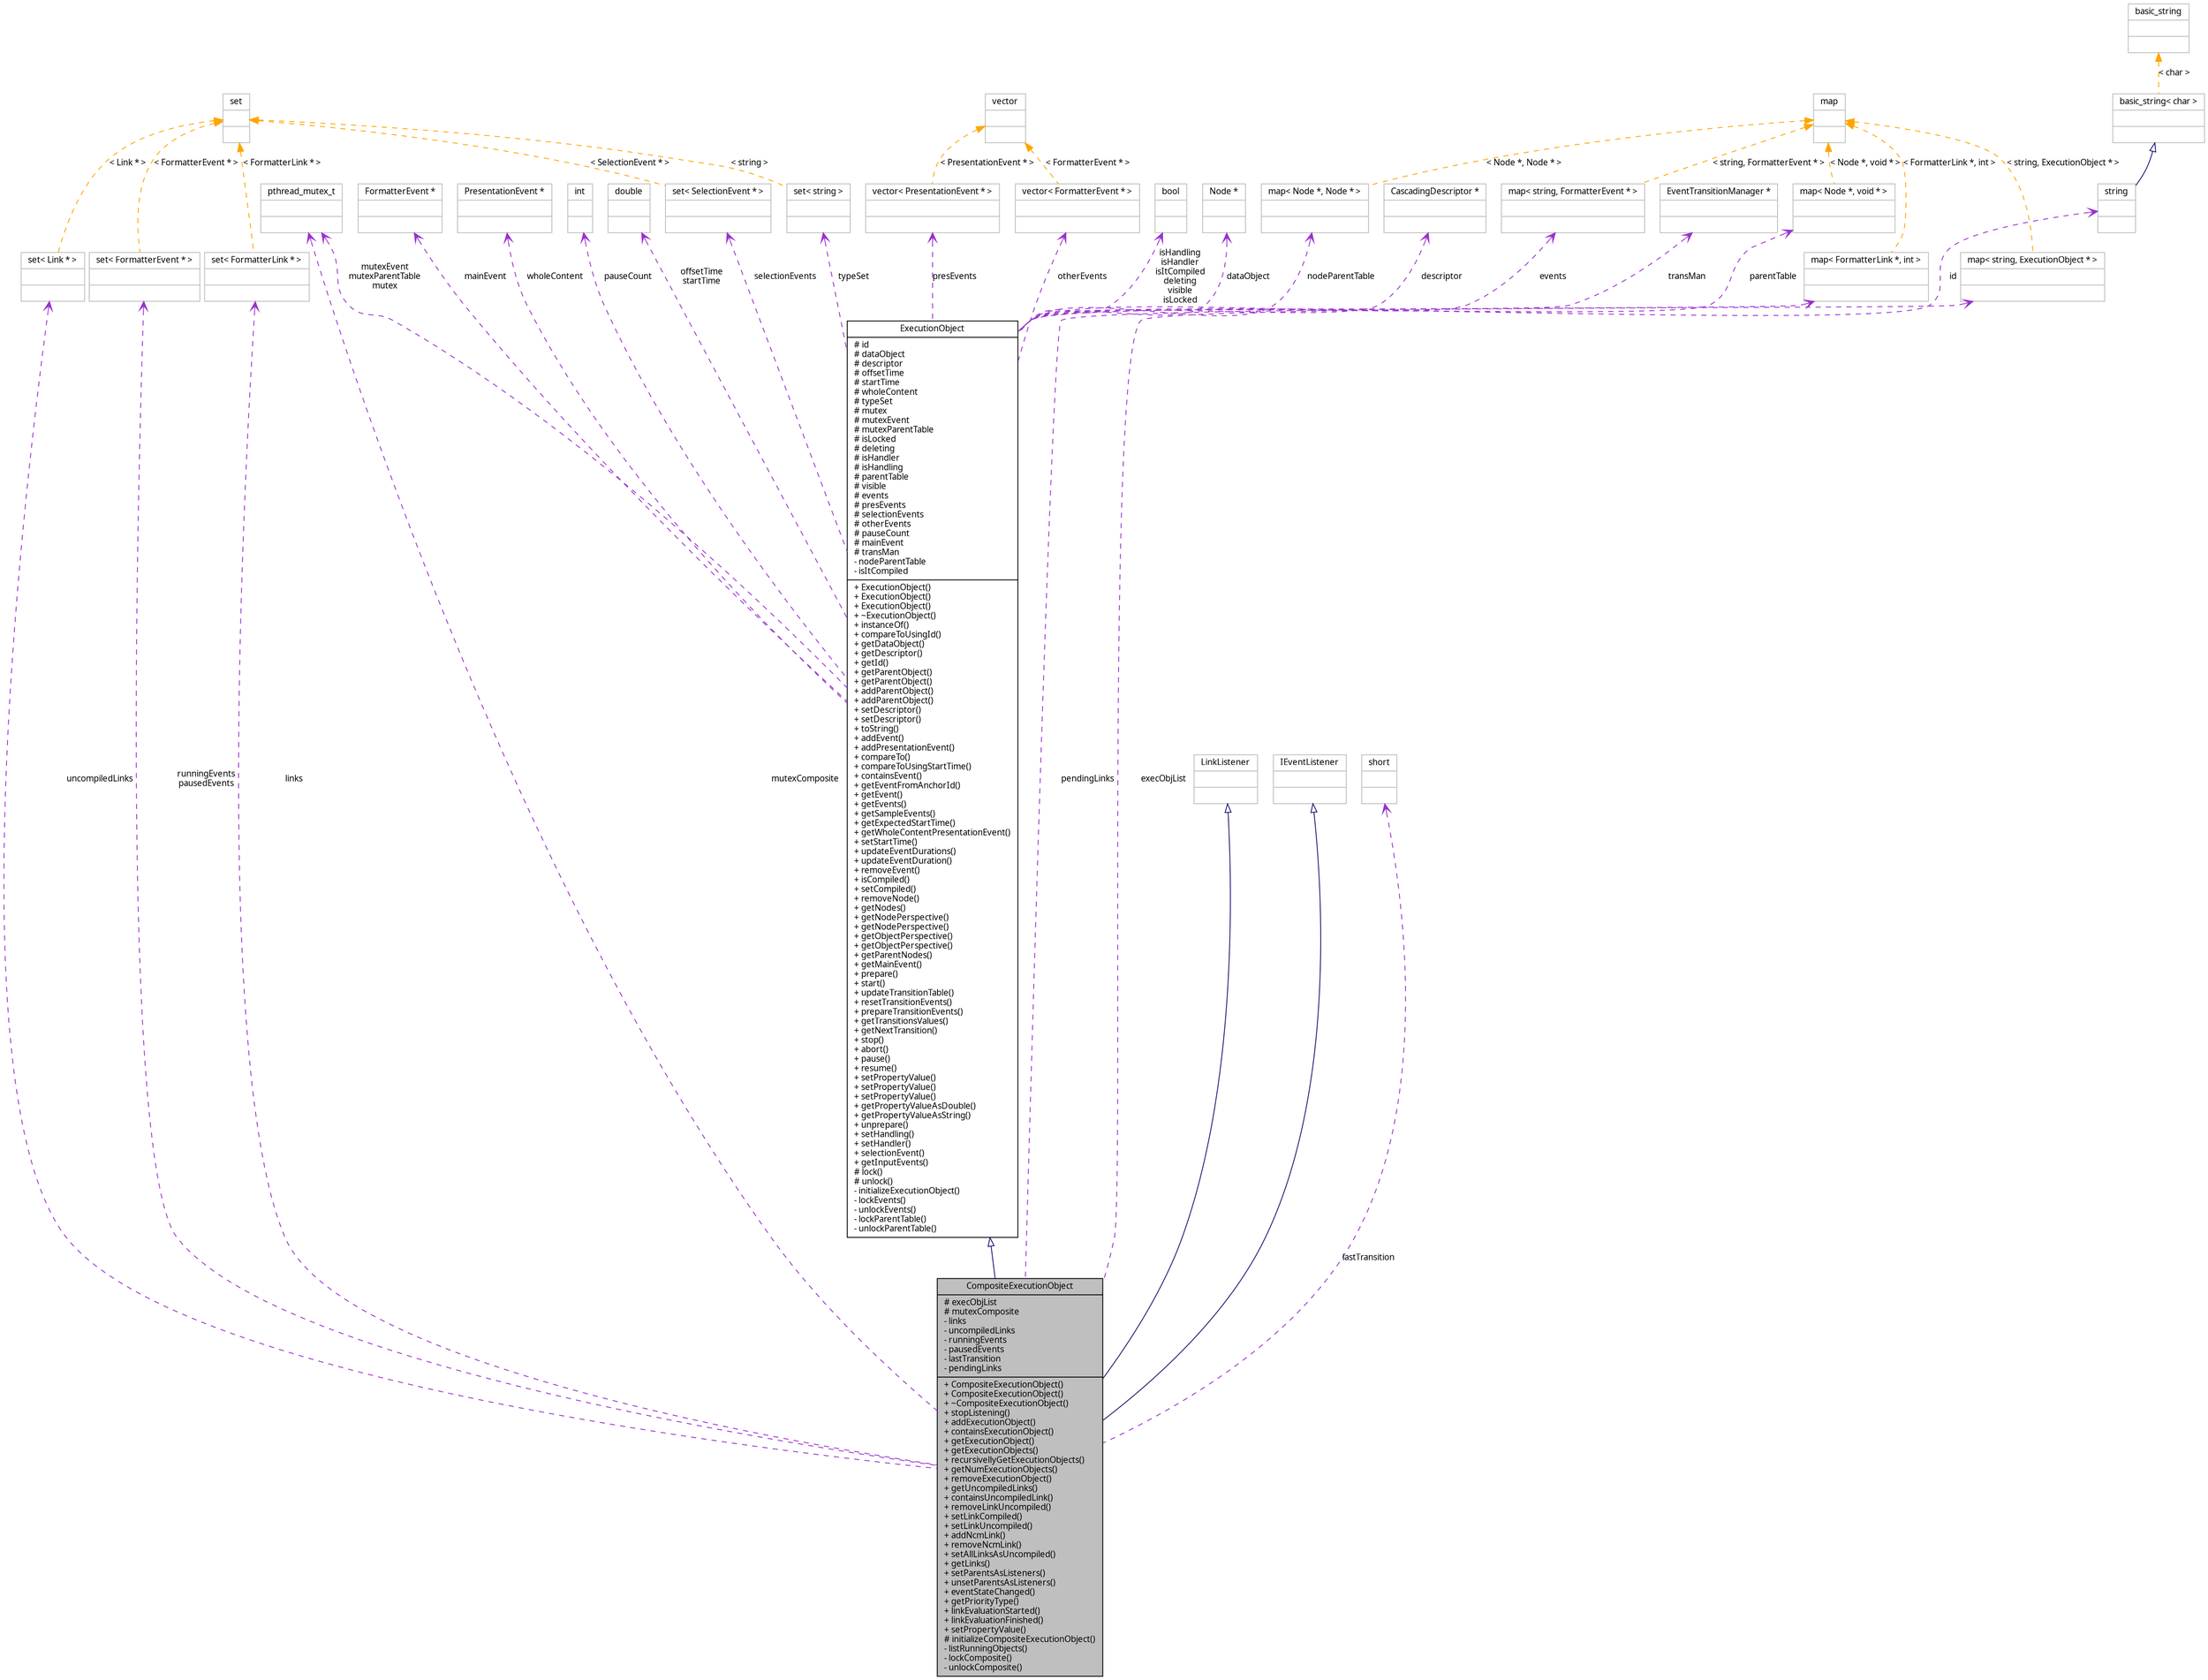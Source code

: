 digraph G
{
  edge [fontname="FreeSans.ttf",fontsize=10,labelfontname="FreeSans.ttf",labelfontsize=10];
  node [fontname="FreeSans.ttf",fontsize=10,shape=record];
  Node1 [label="{CompositeExecutionObject\n|# execObjList\l# mutexComposite\l- links\l- uncompiledLinks\l- runningEvents\l- pausedEvents\l- lastTransition\l- pendingLinks\l|+ CompositeExecutionObject()\l+ CompositeExecutionObject()\l+ ~CompositeExecutionObject()\l+ stopListening()\l+ addExecutionObject()\l+ containsExecutionObject()\l+ getExecutionObject()\l+ getExecutionObjects()\l+ recursivellyGetExecutionObjects()\l+ getNumExecutionObjects()\l+ removeExecutionObject()\l+ getUncompiledLinks()\l+ containsUncompiledLink()\l+ removeLinkUncompiled()\l+ setLinkCompiled()\l+ setLinkUncompiled()\l+ addNcmLink()\l+ removeNcmLink()\l+ setAllLinksAsUncompiled()\l+ getLinks()\l+ setParentsAsListeners()\l+ unsetParentsAsListeners()\l+ eventStateChanged()\l+ getPriorityType()\l+ linkEvaluationStarted()\l+ linkEvaluationFinished()\l+ setPropertyValue()\l# initializeCompositeExecutionObject()\l- listRunningObjects()\l- lockComposite()\l- unlockComposite()\l}",height=0.2,width=0.4,color="black", fillcolor="grey75", style="filled" fontcolor="black"];
  Node2 -> Node1 [dir=back,color="midnightblue",fontsize=10,style="solid",arrowtail="empty",fontname="FreeSans.ttf"];
  Node2 [label="{ExecutionObject\n|# id\l# dataObject\l# descriptor\l# offsetTime\l# startTime\l# wholeContent\l# typeSet\l# mutex\l# mutexEvent\l# mutexParentTable\l# isLocked\l# deleting\l# isHandler\l# isHandling\l# parentTable\l# visible\l# events\l# presEvents\l# selectionEvents\l# otherEvents\l# pauseCount\l# mainEvent\l# transMan\l- nodeParentTable\l- isItCompiled\l|+ ExecutionObject()\l+ ExecutionObject()\l+ ExecutionObject()\l+ ~ExecutionObject()\l+ instanceOf()\l+ compareToUsingId()\l+ getDataObject()\l+ getDescriptor()\l+ getId()\l+ getParentObject()\l+ getParentObject()\l+ addParentObject()\l+ addParentObject()\l+ setDescriptor()\l+ setDescriptor()\l+ toString()\l+ addEvent()\l+ addPresentationEvent()\l+ compareTo()\l+ compareToUsingStartTime()\l+ containsEvent()\l+ getEventFromAnchorId()\l+ getEvent()\l+ getEvents()\l+ getSampleEvents()\l+ getExpectedStartTime()\l+ getWholeContentPresentationEvent()\l+ setStartTime()\l+ updateEventDurations()\l+ updateEventDuration()\l+ removeEvent()\l+ isCompiled()\l+ setCompiled()\l+ removeNode()\l+ getNodes()\l+ getNodePerspective()\l+ getNodePerspective()\l+ getObjectPerspective()\l+ getObjectPerspective()\l+ getParentNodes()\l+ getMainEvent()\l+ prepare()\l+ start()\l+ updateTransitionTable()\l+ resetTransitionEvents()\l+ prepareTransitionEvents()\l+ getTransitionsValues()\l+ getNextTransition()\l+ stop()\l+ abort()\l+ pause()\l+ resume()\l+ setPropertyValue()\l+ setPropertyValue()\l+ setPropertyValue()\l+ getPropertyValueAsDouble()\l+ getPropertyValueAsString()\l+ unprepare()\l+ setHandling()\l+ setHandler()\l+ selectionEvent()\l+ getInputEvents()\l# lock()\l# unlock()\l- initializeExecutionObject()\l- lockEvents()\l- unlockEvents()\l- lockParentTable()\l- unlockParentTable()\l}",height=0.2,width=0.4,color="black", fillcolor="white", style="filled",URL="$classbr_1_1pucrio_1_1telemidia_1_1ginga_1_1ncl_1_1model_1_1components_1_1ExecutionObject.html"];
  Node3 -> Node2 [dir=back,color="darkorchid3",fontsize=10,style="dashed",label="offsetTime\nstartTime",arrowtail="open",fontname="FreeSans.ttf"];
  Node3 [label="{double\n||}",height=0.2,width=0.4,color="grey75", fillcolor="white", style="filled"];
  Node4 -> Node2 [dir=back,color="darkorchid3",fontsize=10,style="dashed",label="otherEvents",arrowtail="open",fontname="FreeSans.ttf"];
  Node4 [label="{vector\< FormatterEvent * \>\n||}",height=0.2,width=0.4,color="grey75", fillcolor="white", style="filled"];
  Node5 -> Node4 [dir=back,color="orange",fontsize=10,style="dashed",label="\< FormatterEvent * \>",fontname="FreeSans.ttf"];
  Node5 [label="{vector\n||}",height=0.2,width=0.4,color="grey75", fillcolor="white", style="filled",tooltip="STL class."];
  Node6 -> Node2 [dir=back,color="darkorchid3",fontsize=10,style="dashed",label="transMan",arrowtail="open",fontname="FreeSans.ttf"];
  Node6 [label="{EventTransitionManager *\n||}",height=0.2,width=0.4,color="grey75", fillcolor="white", style="filled"];
  Node7 -> Node2 [dir=back,color="darkorchid3",fontsize=10,style="dashed",label="selectionEvents",arrowtail="open",fontname="FreeSans.ttf"];
  Node7 [label="{set\< SelectionEvent * \>\n||}",height=0.2,width=0.4,color="grey75", fillcolor="white", style="filled"];
  Node8 -> Node7 [dir=back,color="orange",fontsize=10,style="dashed",label="\< SelectionEvent * \>",fontname="FreeSans.ttf"];
  Node8 [label="{set\n||}",height=0.2,width=0.4,color="grey75", fillcolor="white", style="filled",tooltip="STL class."];
  Node9 -> Node2 [dir=back,color="darkorchid3",fontsize=10,style="dashed",label="presEvents",arrowtail="open",fontname="FreeSans.ttf"];
  Node9 [label="{vector\< PresentationEvent * \>\n||}",height=0.2,width=0.4,color="grey75", fillcolor="white", style="filled"];
  Node5 -> Node9 [dir=back,color="orange",fontsize=10,style="dashed",label="\< PresentationEvent * \>",fontname="FreeSans.ttf"];
  Node10 -> Node2 [dir=back,color="darkorchid3",fontsize=10,style="dashed",label="typeSet",arrowtail="open",fontname="FreeSans.ttf"];
  Node10 [label="{set\< string \>\n||}",height=0.2,width=0.4,color="grey75", fillcolor="white", style="filled"];
  Node8 -> Node10 [dir=back,color="orange",fontsize=10,style="dashed",label="\< string \>",fontname="FreeSans.ttf"];
  Node11 -> Node2 [dir=back,color="darkorchid3",fontsize=10,style="dashed",label="mainEvent",arrowtail="open",fontname="FreeSans.ttf"];
  Node11 [label="{FormatterEvent *\n||}",height=0.2,width=0.4,color="grey75", fillcolor="white", style="filled"];
  Node12 -> Node2 [dir=back,color="darkorchid3",fontsize=10,style="dashed",label="wholeContent",arrowtail="open",fontname="FreeSans.ttf"];
  Node12 [label="{PresentationEvent *\n||}",height=0.2,width=0.4,color="grey75", fillcolor="white", style="filled"];
  Node13 -> Node2 [dir=back,color="darkorchid3",fontsize=10,style="dashed",label="mutexEvent\nmutexParentTable\nmutex",arrowtail="open",fontname="FreeSans.ttf"];
  Node13 [label="{pthread_mutex_t\n||}",height=0.2,width=0.4,color="grey75", fillcolor="white", style="filled"];
  Node14 -> Node2 [dir=back,color="darkorchid3",fontsize=10,style="dashed",label="pauseCount",arrowtail="open",fontname="FreeSans.ttf"];
  Node14 [label="{int\n||}",height=0.2,width=0.4,color="grey75", fillcolor="white", style="filled"];
  Node15 -> Node2 [dir=back,color="darkorchid3",fontsize=10,style="dashed",label="nodeParentTable",arrowtail="open",fontname="FreeSans.ttf"];
  Node15 [label="{map\< Node *, Node * \>\n||}",height=0.2,width=0.4,color="grey75", fillcolor="white", style="filled"];
  Node16 -> Node15 [dir=back,color="orange",fontsize=10,style="dashed",label="\< Node *, Node * \>",fontname="FreeSans.ttf"];
  Node16 [label="{map\n||}",height=0.2,width=0.4,color="grey75", fillcolor="white", style="filled",tooltip="STL class."];
  Node17 -> Node2 [dir=back,color="darkorchid3",fontsize=10,style="dashed",label="isHandling\nisHandler\nisItCompiled\ndeleting\nvisible\nisLocked",arrowtail="open",fontname="FreeSans.ttf"];
  Node17 [label="{bool\n||}",height=0.2,width=0.4,color="grey75", fillcolor="white", style="filled"];
  Node18 -> Node2 [dir=back,color="darkorchid3",fontsize=10,style="dashed",label="dataObject",arrowtail="open",fontname="FreeSans.ttf"];
  Node18 [label="{Node *\n||}",height=0.2,width=0.4,color="grey75", fillcolor="white", style="filled"];
  Node19 -> Node2 [dir=back,color="darkorchid3",fontsize=10,style="dashed",label="id",arrowtail="open",fontname="FreeSans.ttf"];
  Node19 [label="{string\n||}",height=0.2,width=0.4,color="grey75", fillcolor="white", style="filled",tooltip="STL class."];
  Node20 -> Node19 [dir=back,color="midnightblue",fontsize=10,style="solid",arrowtail="empty",fontname="FreeSans.ttf"];
  Node20 [label="{basic_string\< char \>\n||}",height=0.2,width=0.4,color="grey75", fillcolor="white", style="filled"];
  Node21 -> Node20 [dir=back,color="orange",fontsize=10,style="dashed",label="\< char \>",fontname="FreeSans.ttf"];
  Node21 [label="{basic_string\n||}",height=0.2,width=0.4,color="grey75", fillcolor="white", style="filled",tooltip="STL class."];
  Node22 -> Node2 [dir=back,color="darkorchid3",fontsize=10,style="dashed",label="events",arrowtail="open",fontname="FreeSans.ttf"];
  Node22 [label="{map\< string, FormatterEvent * \>\n||}",height=0.2,width=0.4,color="grey75", fillcolor="white", style="filled"];
  Node16 -> Node22 [dir=back,color="orange",fontsize=10,style="dashed",label="\< string, FormatterEvent * \>",fontname="FreeSans.ttf"];
  Node23 -> Node2 [dir=back,color="darkorchid3",fontsize=10,style="dashed",label="descriptor",arrowtail="open",fontname="FreeSans.ttf"];
  Node23 [label="{CascadingDescriptor *\n||}",height=0.2,width=0.4,color="grey75", fillcolor="white", style="filled"];
  Node24 -> Node2 [dir=back,color="darkorchid3",fontsize=10,style="dashed",label="parentTable",arrowtail="open",fontname="FreeSans.ttf"];
  Node24 [label="{map\< Node *, void * \>\n||}",height=0.2,width=0.4,color="grey75", fillcolor="white", style="filled"];
  Node16 -> Node24 [dir=back,color="orange",fontsize=10,style="dashed",label="\< Node *, void * \>",fontname="FreeSans.ttf"];
  Node25 -> Node1 [dir=back,color="midnightblue",fontsize=10,style="solid",arrowtail="empty",fontname="FreeSans.ttf"];
  Node25 [label="{LinkListener\n||}",height=0.2,width=0.4,color="grey75", fillcolor="white", style="filled"];
  Node26 -> Node1 [dir=back,color="midnightblue",fontsize=10,style="solid",arrowtail="empty",fontname="FreeSans.ttf"];
  Node26 [label="{IEventListener\n||}",height=0.2,width=0.4,color="grey75", fillcolor="white", style="filled"];
  Node27 -> Node1 [dir=back,color="darkorchid3",fontsize=10,style="dashed",label="links",arrowtail="open",fontname="FreeSans.ttf"];
  Node27 [label="{set\< FormatterLink * \>\n||}",height=0.2,width=0.4,color="grey75", fillcolor="white", style="filled"];
  Node8 -> Node27 [dir=back,color="orange",fontsize=10,style="dashed",label="\< FormatterLink * \>",fontname="FreeSans.ttf"];
  Node28 -> Node1 [dir=back,color="darkorchid3",fontsize=10,style="dashed",label="pendingLinks",arrowtail="open",fontname="FreeSans.ttf"];
  Node28 [label="{map\< FormatterLink *, int \>\n||}",height=0.2,width=0.4,color="grey75", fillcolor="white", style="filled"];
  Node16 -> Node28 [dir=back,color="orange",fontsize=10,style="dashed",label="\< FormatterLink *, int \>",fontname="FreeSans.ttf"];
  Node29 -> Node1 [dir=back,color="darkorchid3",fontsize=10,style="dashed",label="lastTransition",arrowtail="open",fontname="FreeSans.ttf"];
  Node29 [label="{short\n||}",height=0.2,width=0.4,color="grey75", fillcolor="white", style="filled"];
  Node13 -> Node1 [dir=back,color="darkorchid3",fontsize=10,style="dashed",label="mutexComposite",arrowtail="open",fontname="FreeSans.ttf"];
  Node30 -> Node1 [dir=back,color="darkorchid3",fontsize=10,style="dashed",label="execObjList",arrowtail="open",fontname="FreeSans.ttf"];
  Node30 [label="{map\< string, ExecutionObject * \>\n||}",height=0.2,width=0.4,color="grey75", fillcolor="white", style="filled"];
  Node16 -> Node30 [dir=back,color="orange",fontsize=10,style="dashed",label="\< string, ExecutionObject * \>",fontname="FreeSans.ttf"];
  Node31 -> Node1 [dir=back,color="darkorchid3",fontsize=10,style="dashed",label="uncompiledLinks",arrowtail="open",fontname="FreeSans.ttf"];
  Node31 [label="{set\< Link * \>\n||}",height=0.2,width=0.4,color="grey75", fillcolor="white", style="filled"];
  Node8 -> Node31 [dir=back,color="orange",fontsize=10,style="dashed",label="\< Link * \>",fontname="FreeSans.ttf"];
  Node32 -> Node1 [dir=back,color="darkorchid3",fontsize=10,style="dashed",label="runningEvents\npausedEvents",arrowtail="open",fontname="FreeSans.ttf"];
  Node32 [label="{set\< FormatterEvent * \>\n||}",height=0.2,width=0.4,color="grey75", fillcolor="white", style="filled"];
  Node8 -> Node32 [dir=back,color="orange",fontsize=10,style="dashed",label="\< FormatterEvent * \>",fontname="FreeSans.ttf"];
}
